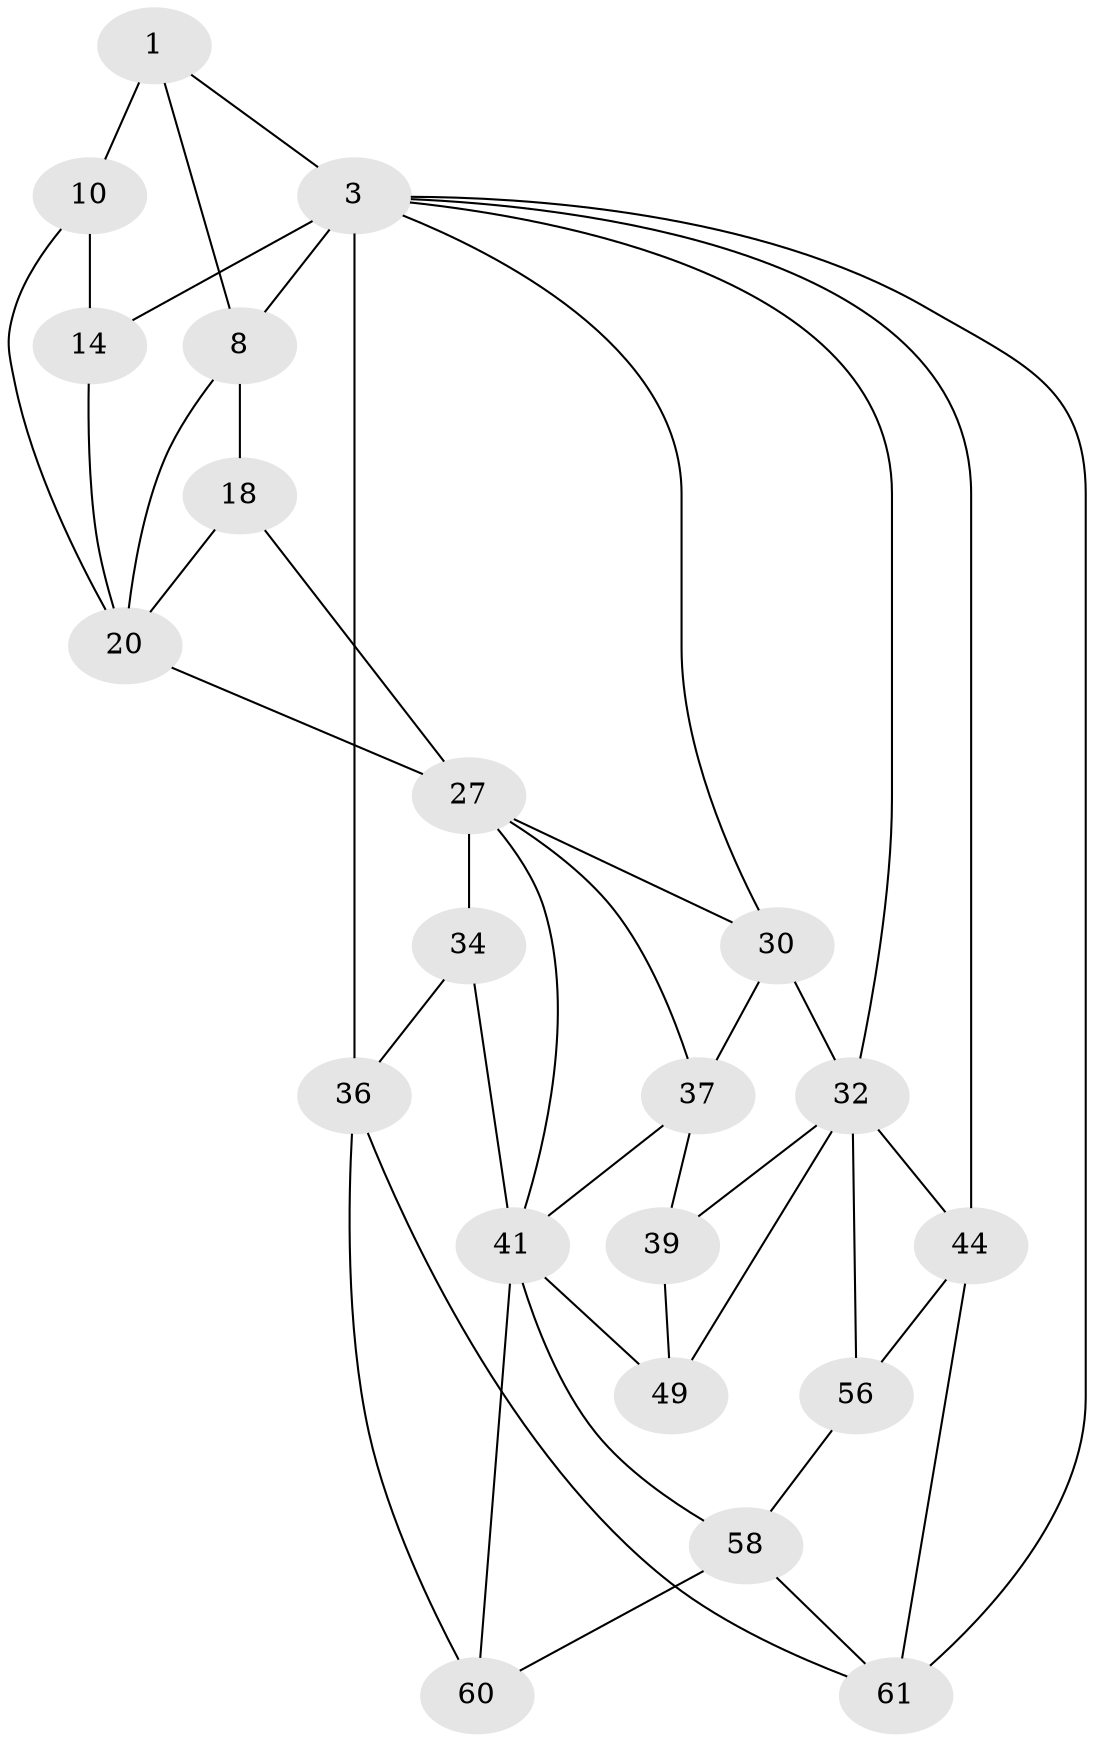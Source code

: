 // original degree distribution, {3: 0.03125, 5: 0.5625, 4: 0.21875, 6: 0.1875}
// Generated by graph-tools (version 1.1) at 2025/21/03/04/25 18:21:41]
// undirected, 21 vertices, 43 edges
graph export_dot {
graph [start="1"]
  node [color=gray90,style=filled];
  1 [pos="+0.20265841272579138+0",super="+7+2"];
  3 [pos="+0.6458619964894627+0",super="+12+4"];
  8 [pos="+0.16575406875716378+0.05648237584771006",super="+9+17"];
  10 [pos="+0.37869478629068815+0.15666617232700625",super="+19+11"];
  14 [pos="+0.5355817464650027+0.300040941842793",super="+23"];
  18 [pos="+0.11621725277274747+0.31816036715236284",super="+25"];
  20 [pos="+0.2638266997732924+0.1859429309520359",super="+24"];
  27 [pos="+0.3719610262248871+0.32168450920210834",super="+28"];
  30 [pos="+0.5384202521632513+0.3159168258499096",super="+31"];
  32 [pos="+0.7893497043936337+0.36592296628017257",super="+33+45"];
  34 [pos="+0.13807405461972438+0.5040665757101352",super="+35+46"];
  36 [pos="+0+0.6004825809864354",super="+47"];
  37 [pos="+0.40892206727361974+0.43793757275327877",super="+40"];
  39 [pos="+0.5434328689475647+0.505769717798331"];
  41 [pos="+0.5056206668920377+0.6316571116186032",super="+42"];
  44 [pos="+1+0.6392605975583714",super="+55"];
  49 [pos="+0.6832849963334068+0.6621073192226176",super="+50"];
  56 [pos="+0.800306082441862+0.7597846090867796",super="+57"];
  58 [pos="+0.7902422817539465+0.9183144637752916",super="+64"];
  60 [pos="+0.2631646529657015+1",super="+63"];
  61 [pos="+1+1"];
  1 -- 8;
  1 -- 10 [weight=2];
  1 -- 3;
  3 -- 32;
  3 -- 30;
  3 -- 14;
  3 -- 36 [weight=2];
  3 -- 8 [weight=2];
  3 -- 44;
  3 -- 61;
  8 -- 18 [weight=2];
  8 -- 20;
  10 -- 20;
  10 -- 14 [weight=2];
  14 -- 20;
  18 -- 27;
  18 -- 20;
  20 -- 27;
  27 -- 34 [weight=2];
  27 -- 37;
  27 -- 41;
  27 -- 30;
  30 -- 32;
  30 -- 37;
  32 -- 39;
  32 -- 49;
  32 -- 56;
  32 -- 44;
  34 -- 36;
  34 -- 41 [weight=2];
  36 -- 61;
  36 -- 60;
  37 -- 41;
  37 -- 39;
  39 -- 49;
  41 -- 49 [weight=2];
  41 -- 58;
  41 -- 60 [weight=2];
  44 -- 56 [weight=2];
  44 -- 61;
  56 -- 58;
  58 -- 61;
  58 -- 60;
}
